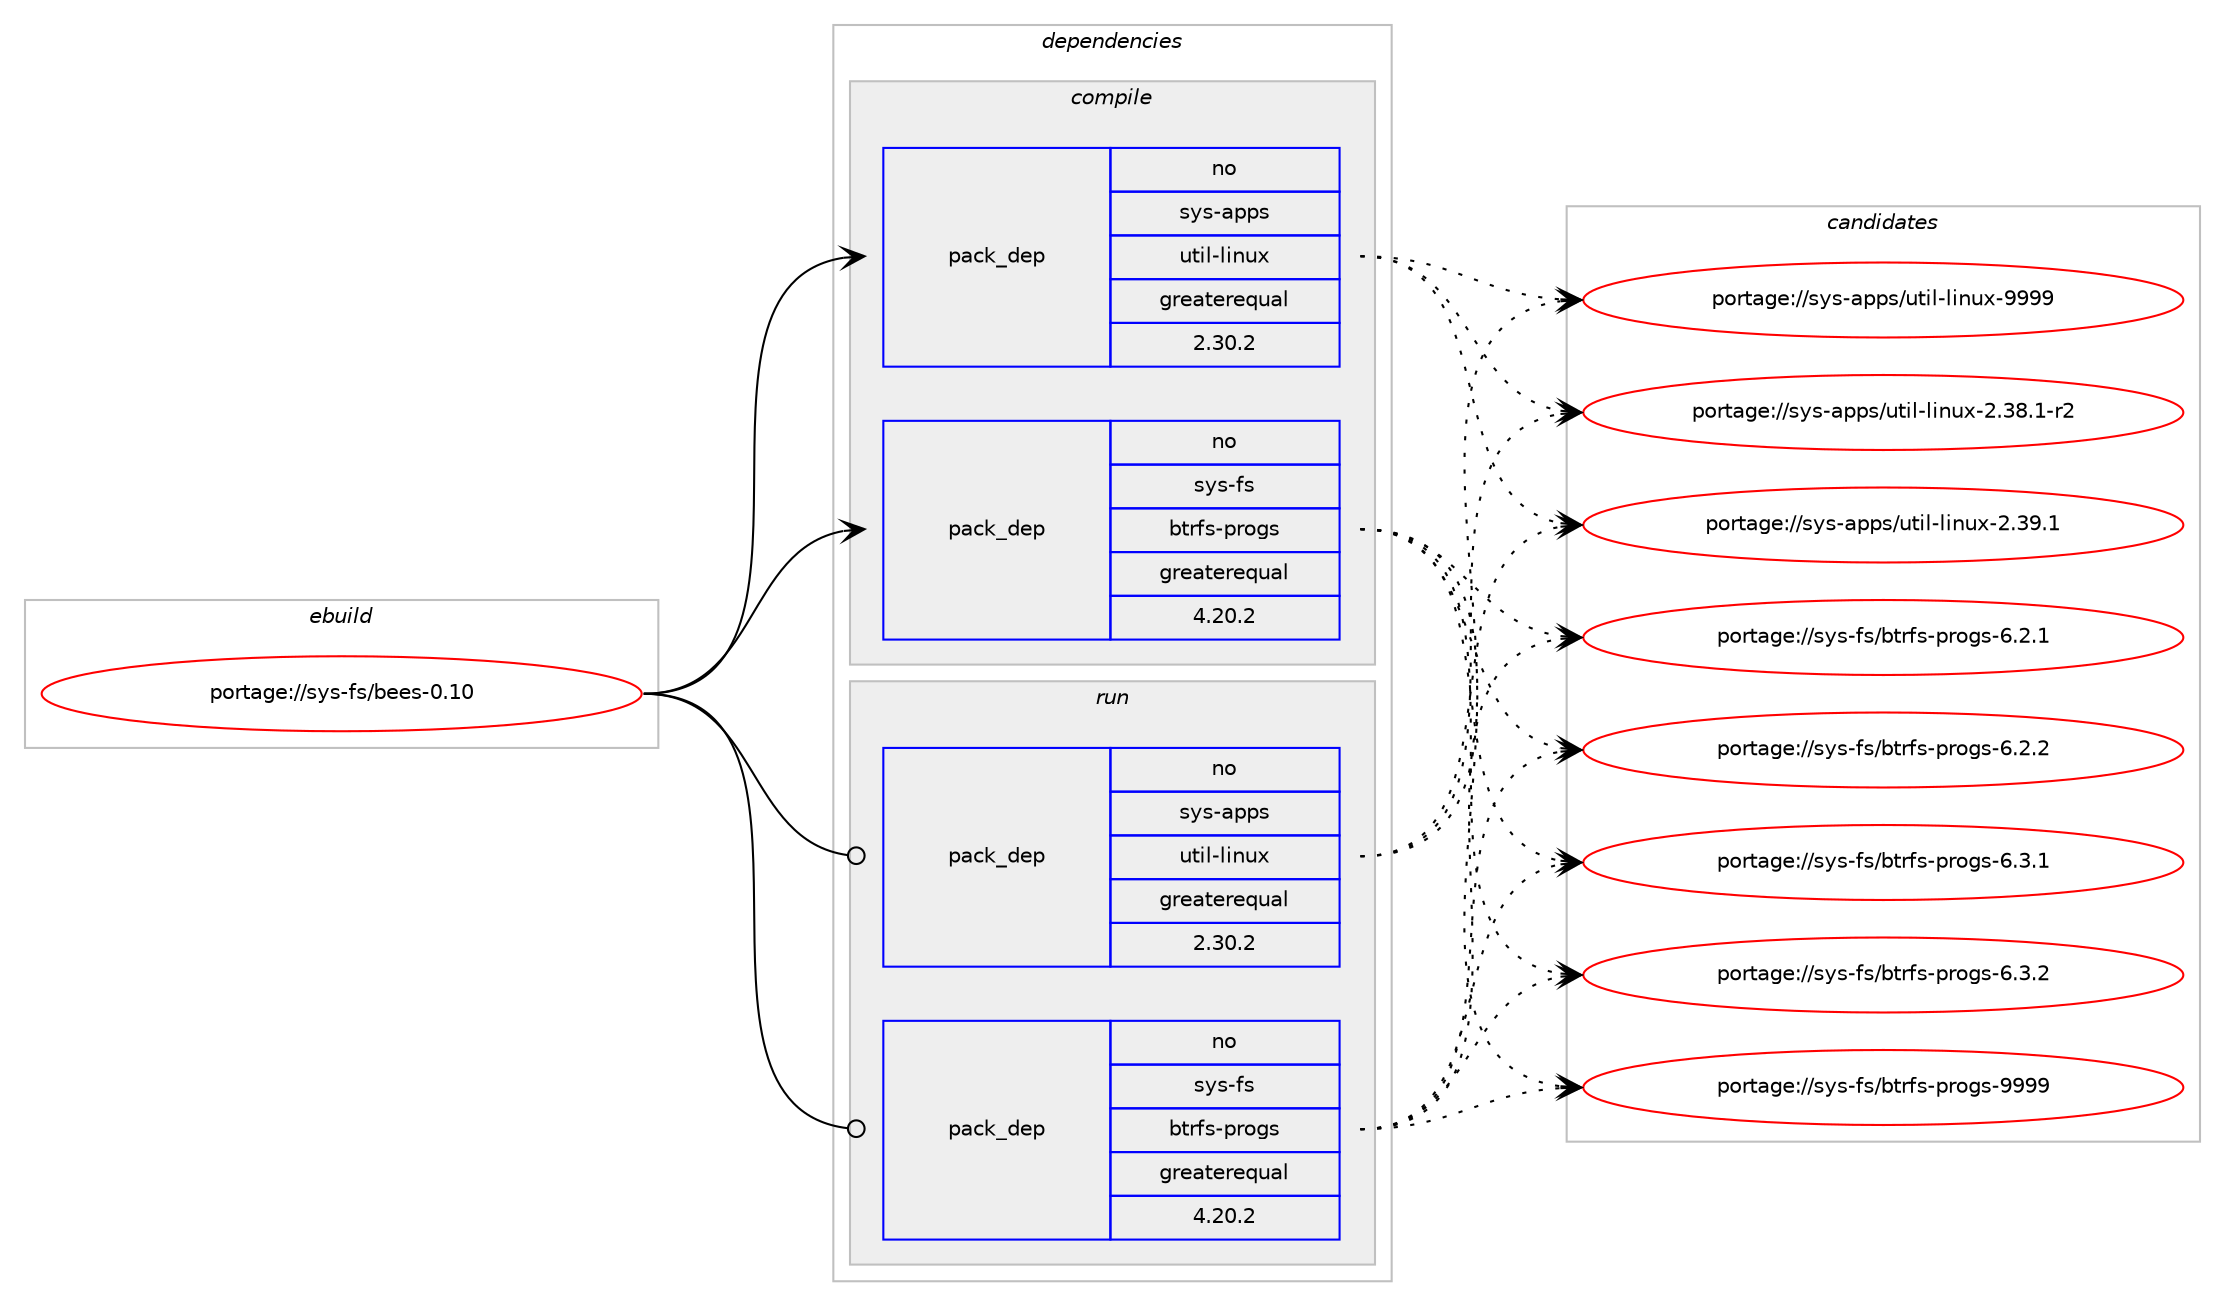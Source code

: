 digraph prolog {

# *************
# Graph options
# *************

newrank=true;
concentrate=true;
compound=true;
graph [rankdir=LR,fontname=Helvetica,fontsize=10,ranksep=1.5];#, ranksep=2.5, nodesep=0.2];
edge  [arrowhead=vee];
node  [fontname=Helvetica,fontsize=10];

# **********
# The ebuild
# **********

subgraph cluster_leftcol {
color=gray;
rank=same;
label=<<i>ebuild</i>>;
id [label="portage://sys-fs/bees-0.10", color=red, width=4, href="../sys-fs/bees-0.10.svg"];
}

# ****************
# The dependencies
# ****************

subgraph cluster_midcol {
color=gray;
label=<<i>dependencies</i>>;
subgraph cluster_compile {
fillcolor="#eeeeee";
style=filled;
label=<<i>compile</i>>;
subgraph pack200 {
dependency408 [label=<<TABLE BORDER="0" CELLBORDER="1" CELLSPACING="0" CELLPADDING="4" WIDTH="220"><TR><TD ROWSPAN="6" CELLPADDING="30">pack_dep</TD></TR><TR><TD WIDTH="110">no</TD></TR><TR><TD>sys-apps</TD></TR><TR><TD>util-linux</TD></TR><TR><TD>greaterequal</TD></TR><TR><TD>2.30.2</TD></TR></TABLE>>, shape=none, color=blue];
}
id:e -> dependency408:w [weight=20,style="solid",arrowhead="vee"];
subgraph pack201 {
dependency409 [label=<<TABLE BORDER="0" CELLBORDER="1" CELLSPACING="0" CELLPADDING="4" WIDTH="220"><TR><TD ROWSPAN="6" CELLPADDING="30">pack_dep</TD></TR><TR><TD WIDTH="110">no</TD></TR><TR><TD>sys-fs</TD></TR><TR><TD>btrfs-progs</TD></TR><TR><TD>greaterequal</TD></TR><TR><TD>4.20.2</TD></TR></TABLE>>, shape=none, color=blue];
}
id:e -> dependency409:w [weight=20,style="solid",arrowhead="vee"];
}
subgraph cluster_compileandrun {
fillcolor="#eeeeee";
style=filled;
label=<<i>compile and run</i>>;
}
subgraph cluster_run {
fillcolor="#eeeeee";
style=filled;
label=<<i>run</i>>;
subgraph pack202 {
dependency410 [label=<<TABLE BORDER="0" CELLBORDER="1" CELLSPACING="0" CELLPADDING="4" WIDTH="220"><TR><TD ROWSPAN="6" CELLPADDING="30">pack_dep</TD></TR><TR><TD WIDTH="110">no</TD></TR><TR><TD>sys-apps</TD></TR><TR><TD>util-linux</TD></TR><TR><TD>greaterequal</TD></TR><TR><TD>2.30.2</TD></TR></TABLE>>, shape=none, color=blue];
}
id:e -> dependency410:w [weight=20,style="solid",arrowhead="odot"];
subgraph pack203 {
dependency411 [label=<<TABLE BORDER="0" CELLBORDER="1" CELLSPACING="0" CELLPADDING="4" WIDTH="220"><TR><TD ROWSPAN="6" CELLPADDING="30">pack_dep</TD></TR><TR><TD WIDTH="110">no</TD></TR><TR><TD>sys-fs</TD></TR><TR><TD>btrfs-progs</TD></TR><TR><TD>greaterequal</TD></TR><TR><TD>4.20.2</TD></TR></TABLE>>, shape=none, color=blue];
}
id:e -> dependency411:w [weight=20,style="solid",arrowhead="odot"];
}
}

# **************
# The candidates
# **************

subgraph cluster_choices {
rank=same;
color=gray;
label=<<i>candidates</i>>;

subgraph choice200 {
color=black;
nodesep=1;
choice11512111545971121121154711711610510845108105110117120455046515646494511450 [label="portage://sys-apps/util-linux-2.38.1-r2", color=red, width=4,href="../sys-apps/util-linux-2.38.1-r2.svg"];
choice1151211154597112112115471171161051084510810511011712045504651574649 [label="portage://sys-apps/util-linux-2.39.1", color=red, width=4,href="../sys-apps/util-linux-2.39.1.svg"];
choice115121115459711211211547117116105108451081051101171204557575757 [label="portage://sys-apps/util-linux-9999", color=red, width=4,href="../sys-apps/util-linux-9999.svg"];
dependency408:e -> choice11512111545971121121154711711610510845108105110117120455046515646494511450:w [style=dotted,weight="100"];
dependency408:e -> choice1151211154597112112115471171161051084510810511011712045504651574649:w [style=dotted,weight="100"];
dependency408:e -> choice115121115459711211211547117116105108451081051101171204557575757:w [style=dotted,weight="100"];
}
subgraph choice201 {
color=black;
nodesep=1;
choice11512111545102115479811611410211545112114111103115455446504649 [label="portage://sys-fs/btrfs-progs-6.2.1", color=red, width=4,href="../sys-fs/btrfs-progs-6.2.1.svg"];
choice11512111545102115479811611410211545112114111103115455446504650 [label="portage://sys-fs/btrfs-progs-6.2.2", color=red, width=4,href="../sys-fs/btrfs-progs-6.2.2.svg"];
choice11512111545102115479811611410211545112114111103115455446514649 [label="portage://sys-fs/btrfs-progs-6.3.1", color=red, width=4,href="../sys-fs/btrfs-progs-6.3.1.svg"];
choice11512111545102115479811611410211545112114111103115455446514650 [label="portage://sys-fs/btrfs-progs-6.3.2", color=red, width=4,href="../sys-fs/btrfs-progs-6.3.2.svg"];
choice115121115451021154798116114102115451121141111031154557575757 [label="portage://sys-fs/btrfs-progs-9999", color=red, width=4,href="../sys-fs/btrfs-progs-9999.svg"];
dependency409:e -> choice11512111545102115479811611410211545112114111103115455446504649:w [style=dotted,weight="100"];
dependency409:e -> choice11512111545102115479811611410211545112114111103115455446504650:w [style=dotted,weight="100"];
dependency409:e -> choice11512111545102115479811611410211545112114111103115455446514649:w [style=dotted,weight="100"];
dependency409:e -> choice11512111545102115479811611410211545112114111103115455446514650:w [style=dotted,weight="100"];
dependency409:e -> choice115121115451021154798116114102115451121141111031154557575757:w [style=dotted,weight="100"];
}
subgraph choice202 {
color=black;
nodesep=1;
choice11512111545971121121154711711610510845108105110117120455046515646494511450 [label="portage://sys-apps/util-linux-2.38.1-r2", color=red, width=4,href="../sys-apps/util-linux-2.38.1-r2.svg"];
choice1151211154597112112115471171161051084510810511011712045504651574649 [label="portage://sys-apps/util-linux-2.39.1", color=red, width=4,href="../sys-apps/util-linux-2.39.1.svg"];
choice115121115459711211211547117116105108451081051101171204557575757 [label="portage://sys-apps/util-linux-9999", color=red, width=4,href="../sys-apps/util-linux-9999.svg"];
dependency410:e -> choice11512111545971121121154711711610510845108105110117120455046515646494511450:w [style=dotted,weight="100"];
dependency410:e -> choice1151211154597112112115471171161051084510810511011712045504651574649:w [style=dotted,weight="100"];
dependency410:e -> choice115121115459711211211547117116105108451081051101171204557575757:w [style=dotted,weight="100"];
}
subgraph choice203 {
color=black;
nodesep=1;
choice11512111545102115479811611410211545112114111103115455446504649 [label="portage://sys-fs/btrfs-progs-6.2.1", color=red, width=4,href="../sys-fs/btrfs-progs-6.2.1.svg"];
choice11512111545102115479811611410211545112114111103115455446504650 [label="portage://sys-fs/btrfs-progs-6.2.2", color=red, width=4,href="../sys-fs/btrfs-progs-6.2.2.svg"];
choice11512111545102115479811611410211545112114111103115455446514649 [label="portage://sys-fs/btrfs-progs-6.3.1", color=red, width=4,href="../sys-fs/btrfs-progs-6.3.1.svg"];
choice11512111545102115479811611410211545112114111103115455446514650 [label="portage://sys-fs/btrfs-progs-6.3.2", color=red, width=4,href="../sys-fs/btrfs-progs-6.3.2.svg"];
choice115121115451021154798116114102115451121141111031154557575757 [label="portage://sys-fs/btrfs-progs-9999", color=red, width=4,href="../sys-fs/btrfs-progs-9999.svg"];
dependency411:e -> choice11512111545102115479811611410211545112114111103115455446504649:w [style=dotted,weight="100"];
dependency411:e -> choice11512111545102115479811611410211545112114111103115455446504650:w [style=dotted,weight="100"];
dependency411:e -> choice11512111545102115479811611410211545112114111103115455446514649:w [style=dotted,weight="100"];
dependency411:e -> choice11512111545102115479811611410211545112114111103115455446514650:w [style=dotted,weight="100"];
dependency411:e -> choice115121115451021154798116114102115451121141111031154557575757:w [style=dotted,weight="100"];
}
}

}
